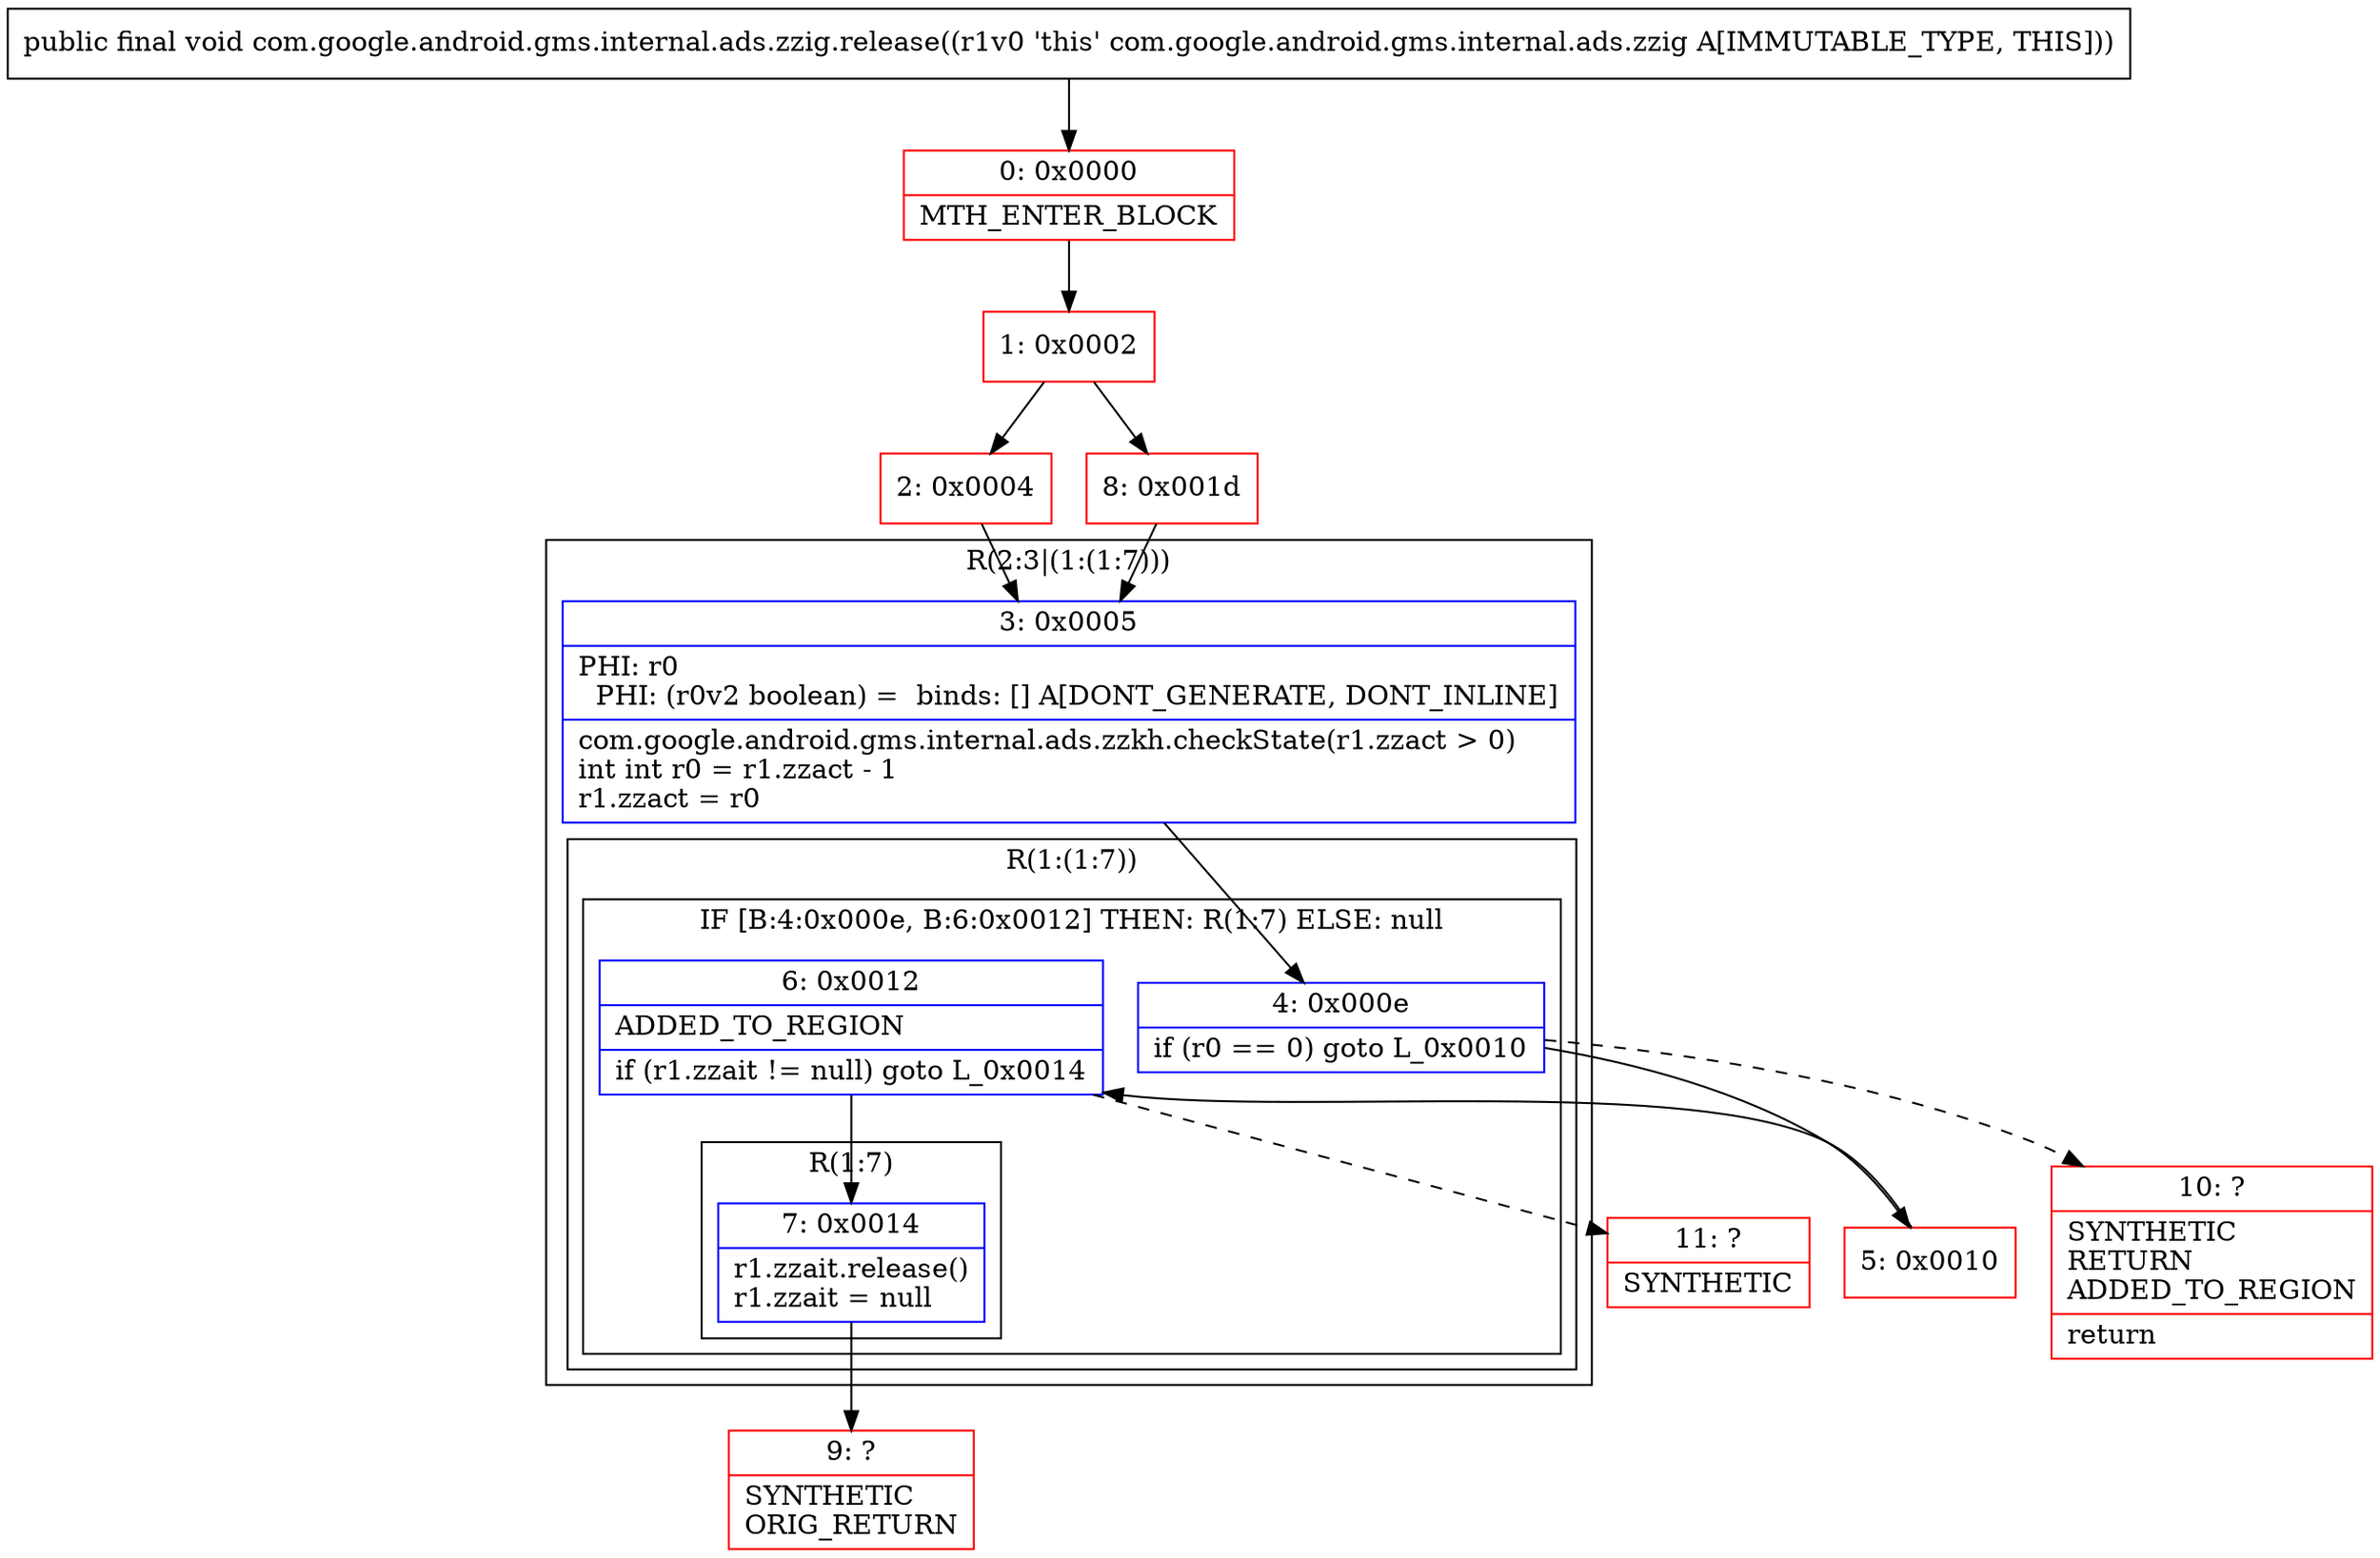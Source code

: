 digraph "CFG forcom.google.android.gms.internal.ads.zzig.release()V" {
subgraph cluster_Region_2106989558 {
label = "R(2:3|(1:(1:7)))";
node [shape=record,color=blue];
Node_3 [shape=record,label="{3\:\ 0x0005|PHI: r0 \l  PHI: (r0v2 boolean) =  binds: [] A[DONT_GENERATE, DONT_INLINE]\l|com.google.android.gms.internal.ads.zzkh.checkState(r1.zzact \> 0)\lint int r0 = r1.zzact \- 1\lr1.zzact = r0\l}"];
subgraph cluster_Region_1399318715 {
label = "R(1:(1:7))";
node [shape=record,color=blue];
subgraph cluster_IfRegion_1931953012 {
label = "IF [B:4:0x000e, B:6:0x0012] THEN: R(1:7) ELSE: null";
node [shape=record,color=blue];
Node_4 [shape=record,label="{4\:\ 0x000e|if (r0 == 0) goto L_0x0010\l}"];
Node_6 [shape=record,label="{6\:\ 0x0012|ADDED_TO_REGION\l|if (r1.zzait != null) goto L_0x0014\l}"];
subgraph cluster_Region_206735798 {
label = "R(1:7)";
node [shape=record,color=blue];
Node_7 [shape=record,label="{7\:\ 0x0014|r1.zzait.release()\lr1.zzait = null\l}"];
}
}
}
}
Node_0 [shape=record,color=red,label="{0\:\ 0x0000|MTH_ENTER_BLOCK\l}"];
Node_1 [shape=record,color=red,label="{1\:\ 0x0002}"];
Node_2 [shape=record,color=red,label="{2\:\ 0x0004}"];
Node_5 [shape=record,color=red,label="{5\:\ 0x0010}"];
Node_8 [shape=record,color=red,label="{8\:\ 0x001d}"];
Node_9 [shape=record,color=red,label="{9\:\ ?|SYNTHETIC\lORIG_RETURN\l}"];
Node_10 [shape=record,color=red,label="{10\:\ ?|SYNTHETIC\lRETURN\lADDED_TO_REGION\l|return\l}"];
Node_11 [shape=record,color=red,label="{11\:\ ?|SYNTHETIC\l}"];
MethodNode[shape=record,label="{public final void com.google.android.gms.internal.ads.zzig.release((r1v0 'this' com.google.android.gms.internal.ads.zzig A[IMMUTABLE_TYPE, THIS])) }"];
MethodNode -> Node_0;
Node_3 -> Node_4;
Node_4 -> Node_5;
Node_4 -> Node_10[style=dashed];
Node_6 -> Node_7;
Node_6 -> Node_11[style=dashed];
Node_7 -> Node_9;
Node_0 -> Node_1;
Node_1 -> Node_2;
Node_1 -> Node_8;
Node_2 -> Node_3;
Node_5 -> Node_6;
Node_8 -> Node_3;
}

